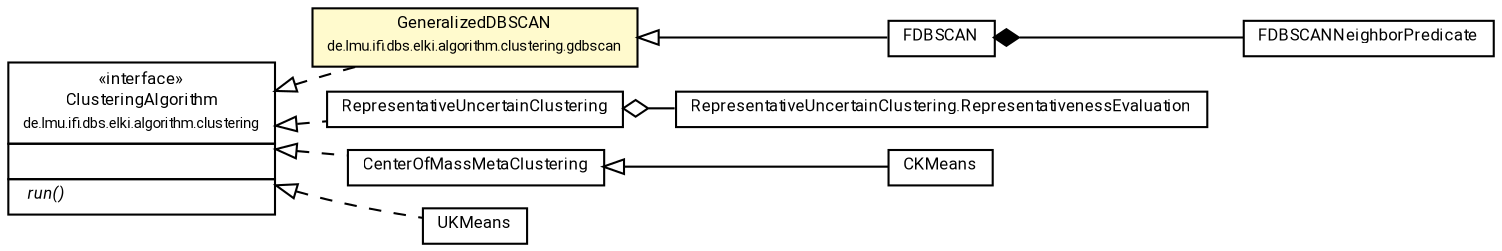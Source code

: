 #!/usr/local/bin/dot
#
# Class diagram 
# Generated by UMLGraph version R5_7_2-60-g0e99a6 (http://www.spinellis.gr/umlgraph/)
#

digraph G {
	graph [fontnames="svg"]
	edge [fontname="Roboto",fontsize=7,labelfontname="Roboto",labelfontsize=7,color="black"];
	node [fontname="Roboto",fontcolor="black",fontsize=8,shape=plaintext,margin=0,width=0,height=0];
	nodesep=0.15;
	ranksep=0.25;
	rankdir=LR;
	// de.lmu.ifi.dbs.elki.algorithm.clustering.ClusteringAlgorithm<C extends de.lmu.ifi.dbs.elki.data.Clustering<? extends de.lmu.ifi.dbs.elki.data.model.Model>>
	c825726 [label=<<table title="de.lmu.ifi.dbs.elki.algorithm.clustering.ClusteringAlgorithm" border="0" cellborder="1" cellspacing="0" cellpadding="2" href="../ClusteringAlgorithm.html" target="_parent">
		<tr><td><table border="0" cellspacing="0" cellpadding="1">
		<tr><td align="center" balign="center"> &#171;interface&#187; </td></tr>
		<tr><td align="center" balign="center"> <font face="Roboto">ClusteringAlgorithm</font> </td></tr>
		<tr><td align="center" balign="center"> <font face="Roboto" point-size="7.0">de.lmu.ifi.dbs.elki.algorithm.clustering</font> </td></tr>
		</table></td></tr>
		<tr><td><table border="0" cellspacing="0" cellpadding="1">
		<tr><td align="left" balign="left">  </td></tr>
		</table></td></tr>
		<tr><td><table border="0" cellspacing="0" cellpadding="1">
		<tr><td align="left" balign="left"> <i> run()</i> </td></tr>
		</table></td></tr>
		</table>>, URL="../ClusteringAlgorithm.html"];
	// de.lmu.ifi.dbs.elki.algorithm.clustering.gdbscan.GeneralizedDBSCAN
	c825787 [label=<<table title="de.lmu.ifi.dbs.elki.algorithm.clustering.gdbscan.GeneralizedDBSCAN" border="0" cellborder="1" cellspacing="0" cellpadding="2" bgcolor="LemonChiffon" href="../gdbscan/GeneralizedDBSCAN.html" target="_parent">
		<tr><td><table border="0" cellspacing="0" cellpadding="1">
		<tr><td align="center" balign="center"> <font face="Roboto">GeneralizedDBSCAN</font> </td></tr>
		<tr><td align="center" balign="center"> <font face="Roboto" point-size="7.0">de.lmu.ifi.dbs.elki.algorithm.clustering.gdbscan</font> </td></tr>
		</table></td></tr>
		</table>>, URL="../gdbscan/GeneralizedDBSCAN.html"];
	// de.lmu.ifi.dbs.elki.algorithm.clustering.uncertain.RepresentativeUncertainClustering
	c828009 [label=<<table title="de.lmu.ifi.dbs.elki.algorithm.clustering.uncertain.RepresentativeUncertainClustering" border="0" cellborder="1" cellspacing="0" cellpadding="2" href="RepresentativeUncertainClustering.html" target="_parent">
		<tr><td><table border="0" cellspacing="0" cellpadding="1">
		<tr><td align="center" balign="center"> <font face="Roboto">RepresentativeUncertainClustering</font> </td></tr>
		</table></td></tr>
		</table>>, URL="RepresentativeUncertainClustering.html"];
	// de.lmu.ifi.dbs.elki.algorithm.clustering.uncertain.RepresentativeUncertainClustering.RepresentativenessEvaluation
	c828010 [label=<<table title="de.lmu.ifi.dbs.elki.algorithm.clustering.uncertain.RepresentativeUncertainClustering.RepresentativenessEvaluation" border="0" cellborder="1" cellspacing="0" cellpadding="2" href="RepresentativeUncertainClustering.RepresentativenessEvaluation.html" target="_parent">
		<tr><td><table border="0" cellspacing="0" cellpadding="1">
		<tr><td align="center" balign="center"> <font face="Roboto">RepresentativeUncertainClustering.RepresentativenessEvaluation</font> </td></tr>
		</table></td></tr>
		</table>>, URL="RepresentativeUncertainClustering.RepresentativenessEvaluation.html"];
	// de.lmu.ifi.dbs.elki.algorithm.clustering.uncertain.FDBSCAN
	c828012 [label=<<table title="de.lmu.ifi.dbs.elki.algorithm.clustering.uncertain.FDBSCAN" border="0" cellborder="1" cellspacing="0" cellpadding="2" href="FDBSCAN.html" target="_parent">
		<tr><td><table border="0" cellspacing="0" cellpadding="1">
		<tr><td align="center" balign="center"> <font face="Roboto">FDBSCAN</font> </td></tr>
		</table></td></tr>
		</table>>, URL="FDBSCAN.html"];
	// de.lmu.ifi.dbs.elki.algorithm.clustering.uncertain.CKMeans
	c828014 [label=<<table title="de.lmu.ifi.dbs.elki.algorithm.clustering.uncertain.CKMeans" border="0" cellborder="1" cellspacing="0" cellpadding="2" href="CKMeans.html" target="_parent">
		<tr><td><table border="0" cellspacing="0" cellpadding="1">
		<tr><td align="center" balign="center"> <font face="Roboto">CKMeans</font> </td></tr>
		</table></td></tr>
		</table>>, URL="CKMeans.html"];
	// de.lmu.ifi.dbs.elki.algorithm.clustering.uncertain.CenterOfMassMetaClustering<C extends de.lmu.ifi.dbs.elki.data.Clustering<?>>
	c828016 [label=<<table title="de.lmu.ifi.dbs.elki.algorithm.clustering.uncertain.CenterOfMassMetaClustering" border="0" cellborder="1" cellspacing="0" cellpadding="2" href="CenterOfMassMetaClustering.html" target="_parent">
		<tr><td><table border="0" cellspacing="0" cellpadding="1">
		<tr><td align="center" balign="center"> <font face="Roboto">CenterOfMassMetaClustering</font> </td></tr>
		</table></td></tr>
		</table>>, URL="CenterOfMassMetaClustering.html"];
	// de.lmu.ifi.dbs.elki.algorithm.clustering.uncertain.UKMeans
	c828018 [label=<<table title="de.lmu.ifi.dbs.elki.algorithm.clustering.uncertain.UKMeans" border="0" cellborder="1" cellspacing="0" cellpadding="2" href="UKMeans.html" target="_parent">
		<tr><td><table border="0" cellspacing="0" cellpadding="1">
		<tr><td align="center" balign="center"> <font face="Roboto">UKMeans</font> </td></tr>
		</table></td></tr>
		</table>>, URL="UKMeans.html"];
	// de.lmu.ifi.dbs.elki.algorithm.clustering.uncertain.FDBSCANNeighborPredicate
	c828020 [label=<<table title="de.lmu.ifi.dbs.elki.algorithm.clustering.uncertain.FDBSCANNeighborPredicate" border="0" cellborder="1" cellspacing="0" cellpadding="2" href="FDBSCANNeighborPredicate.html" target="_parent">
		<tr><td><table border="0" cellspacing="0" cellpadding="1">
		<tr><td align="center" balign="center"> <font face="Roboto">FDBSCANNeighborPredicate</font> </td></tr>
		</table></td></tr>
		</table>>, URL="FDBSCANNeighborPredicate.html"];
	// de.lmu.ifi.dbs.elki.algorithm.clustering.gdbscan.GeneralizedDBSCAN implements de.lmu.ifi.dbs.elki.algorithm.clustering.ClusteringAlgorithm<C extends de.lmu.ifi.dbs.elki.data.Clustering<? extends de.lmu.ifi.dbs.elki.data.model.Model>>
	c825726 -> c825787 [arrowtail=empty,style=dashed,dir=back,weight=9];
	// de.lmu.ifi.dbs.elki.algorithm.clustering.uncertain.RepresentativeUncertainClustering implements de.lmu.ifi.dbs.elki.algorithm.clustering.ClusteringAlgorithm<C extends de.lmu.ifi.dbs.elki.data.Clustering<? extends de.lmu.ifi.dbs.elki.data.model.Model>>
	c825726 -> c828009 [arrowtail=empty,style=dashed,dir=back,weight=9];
	// de.lmu.ifi.dbs.elki.algorithm.clustering.uncertain.RepresentativeUncertainClustering has de.lmu.ifi.dbs.elki.algorithm.clustering.uncertain.RepresentativeUncertainClustering.RepresentativenessEvaluation
	c828009 -> c828010 [arrowhead=none,arrowtail=ediamond,dir=back,weight=4];
	// de.lmu.ifi.dbs.elki.algorithm.clustering.uncertain.FDBSCAN extends de.lmu.ifi.dbs.elki.algorithm.clustering.gdbscan.GeneralizedDBSCAN
	c825787 -> c828012 [arrowtail=empty,dir=back,weight=10];
	// de.lmu.ifi.dbs.elki.algorithm.clustering.uncertain.FDBSCAN composed de.lmu.ifi.dbs.elki.algorithm.clustering.uncertain.FDBSCANNeighborPredicate
	c828012 -> c828020 [arrowhead=none,arrowtail=diamond,dir=back,weight=6];
	// de.lmu.ifi.dbs.elki.algorithm.clustering.uncertain.CKMeans extends de.lmu.ifi.dbs.elki.algorithm.clustering.uncertain.CenterOfMassMetaClustering<C extends de.lmu.ifi.dbs.elki.data.Clustering<?>>
	c828016 -> c828014 [arrowtail=empty,dir=back,weight=10];
	// de.lmu.ifi.dbs.elki.algorithm.clustering.uncertain.CenterOfMassMetaClustering<C extends de.lmu.ifi.dbs.elki.data.Clustering<?>> implements de.lmu.ifi.dbs.elki.algorithm.clustering.ClusteringAlgorithm<C extends de.lmu.ifi.dbs.elki.data.Clustering<? extends de.lmu.ifi.dbs.elki.data.model.Model>>
	c825726 -> c828016 [arrowtail=empty,style=dashed,dir=back,weight=9];
	// de.lmu.ifi.dbs.elki.algorithm.clustering.uncertain.UKMeans implements de.lmu.ifi.dbs.elki.algorithm.clustering.ClusteringAlgorithm<C extends de.lmu.ifi.dbs.elki.data.Clustering<? extends de.lmu.ifi.dbs.elki.data.model.Model>>
	c825726 -> c828018 [arrowtail=empty,style=dashed,dir=back,weight=9];
}

